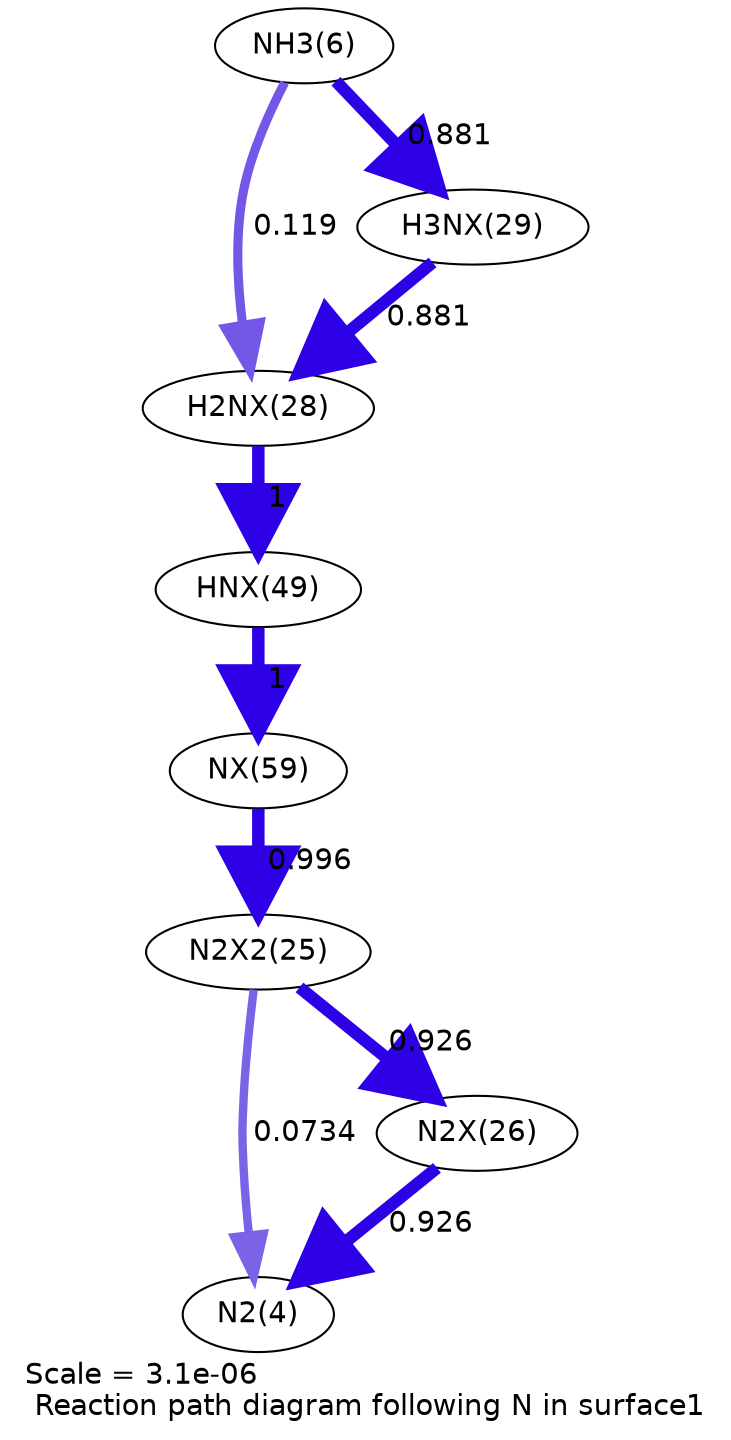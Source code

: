 digraph reaction_paths {
center=1;
s7 -> s19[fontname="Helvetica", penwidth=4.39, arrowsize=2.2, color="0.7, 0.619, 0.9"
, label=" 0.119"];
s7 -> s20[fontname="Helvetica", penwidth=5.9, arrowsize=2.95, color="0.7, 1.38, 0.9"
, label=" 0.881"];
s20 -> s19[fontname="Helvetica", penwidth=5.9, arrowsize=2.95, color="0.7, 1.38, 0.9"
, label=" 0.881"];
s19 -> s22[fontname="Helvetica", penwidth=6, arrowsize=3, color="0.7, 1.5, 0.9"
, label=" 1"];
s22 -> s23[fontname="Helvetica", penwidth=6, arrowsize=3, color="0.7, 1.5, 0.9"
, label=" 1"];
s23 -> s16[fontname="Helvetica", penwidth=6, arrowsize=3, color="0.7, 1.5, 0.9"
, label=" 0.996"];
s16 -> s5[fontname="Helvetica", penwidth=4.03, arrowsize=2.01, color="0.7, 0.573, 0.9"
, label=" 0.0734"];
s17 -> s5[fontname="Helvetica", penwidth=5.94, arrowsize=2.97, color="0.7, 1.43, 0.9"
, label=" 0.926"];
s16 -> s17[fontname="Helvetica", penwidth=5.94, arrowsize=2.97, color="0.7, 1.43, 0.9"
, label=" 0.926"];
s5 [ fontname="Helvetica", label="N2(4)"];
s7 [ fontname="Helvetica", label="NH3(6)"];
s16 [ fontname="Helvetica", label="N2X2(25)"];
s17 [ fontname="Helvetica", label="N2X(26)"];
s19 [ fontname="Helvetica", label="H2NX(28)"];
s20 [ fontname="Helvetica", label="H3NX(29)"];
s22 [ fontname="Helvetica", label="HNX(49)"];
s23 [ fontname="Helvetica", label="NX(59)"];
 label = "Scale = 3.1e-06\l Reaction path diagram following N in surface1";
 fontname = "Helvetica";
}
